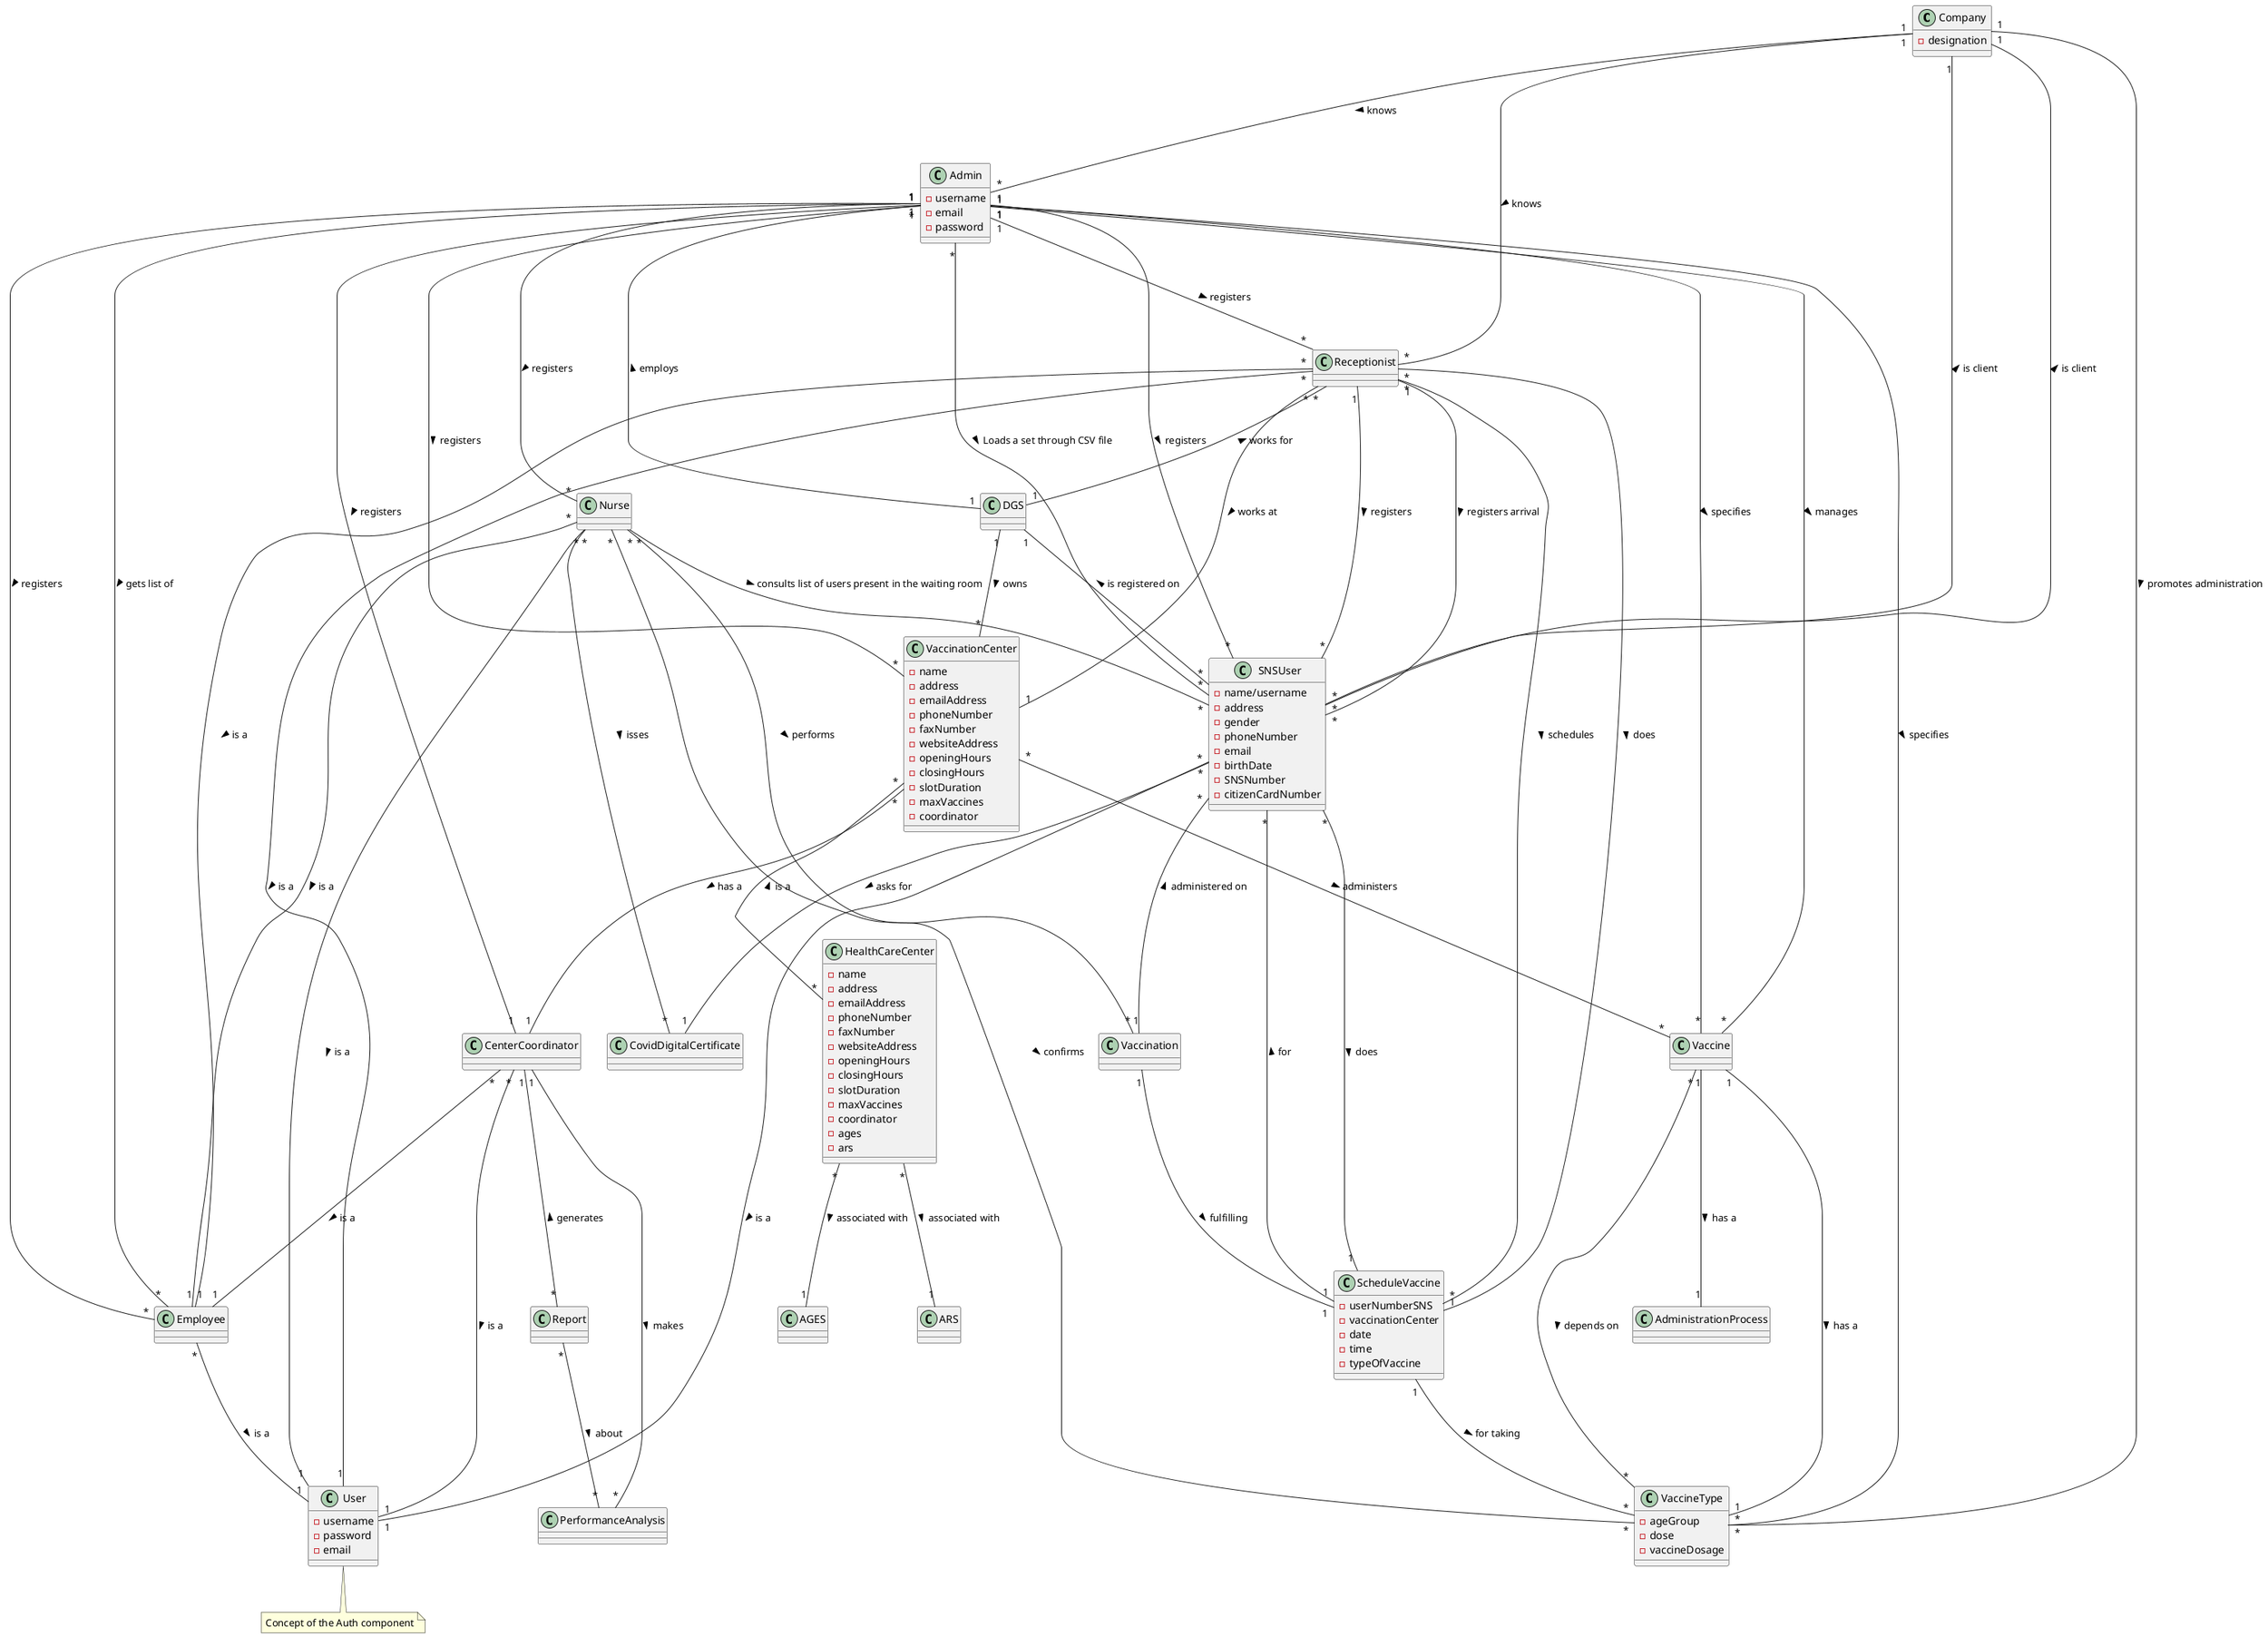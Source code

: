 @startuml

class Company{
-designation
}

class SNSUser{
-name/username
-address
-gender
-phoneNumber
-email
-birthDate
-SNSNumber
-citizenCardNumber
}

class VaccineType{
 - ageGroup
 - dose
 - vaccineDosage
}

class Vaccine{}
class Employee{}
class Admin{
-username
-email
-password
}
class HealthCareCenter{
  - name
  - address
  - emailAddress
  - phoneNumber
  - faxNumber
  - websiteAddress
  - openingHours
  - closingHours
  - slotDuration
  - maxVaccines
  - coordinator
  - ages
  - ars
  }
class VaccinationCenter{
  - name
  - address
  - emailAddress
  - phoneNumber
  - faxNumber
  - websiteAddress
  - openingHours
  - closingHours
  - slotDuration
  - maxVaccines
  - coordinator
}
class ScheduleVaccine{
- userNumberSNS
- vaccinationCenter
- date
- time
- typeOfVaccine
}
class Nurse{}
class CovidDigitalCertificate{}
class Receptionist{}
class Vaccination{}
class DGS{}
class PerformanceAnalysis{}
class Report{}
class AdministrationProcess{}
class User{
-username
-password
-email
}
class CenterCoordinator{}

note "Concept of the Auth component" as N1

Admin "1"---"1" CenterCoordinator : registers >
Admin "1"---"*" SNSUser : registers >
Admin "1"---"*" VaccineType : specifies >
Admin "1"---"*" Vaccine : specifies >
Admin "1"---"*" Receptionist : registers >
Admin "1"---"*" Nurse : registers >
Admin "1"---"*" Vaccine : manages >
Admin "1"---"*" VaccinationCenter : registers >
SNSUser "*"---"1" Vaccination : administered on <
SNSUser "*"---"1" CovidDigitalCertificate : asks for >
SNSUser "*"---"1" ScheduleVaccine : does >
Nurse "*"---"*" CovidDigitalCertificate : isses >
Nurse "*"---"*" Vaccination : performs >
Nurse "*"---"*" VaccineType : confirms >
Vaccination "1"---"1" ScheduleVaccine : fulfilling >
ScheduleVaccine "1"---"*" VaccineType : for taking >
Vaccine "*"---"*" VaccineType : depends on >
VaccinationCenter "*"---"*" Vaccine : administers >
VaccinationCenter "*"---"*" HealthCareCenter : is a <
VaccinationCenter "*"---"1" CenterCoordinator : has a >
DGS "1"---"*" Admin : employs >
DGS "1"---"*" VaccinationCenter : owns >
DGS "1"---"*" SNSUser : is registered on <
HealthCareCenter "*"---"1" ARS : associated with >
HealthCareCenter "*"---"1" AGES : associated with >
CenterCoordinator "1"---"*" PerformanceAnalysis : makes >
CenterCoordinator "1"---"*" Report : generates <
Report "*"---"*" PerformanceAnalysis : about >
Receptionist "*"---"1" DGS : works for <
Receptionist "1"---"*" SNSUser : registers >
Admin "1"---"*" Employee : registers >
Admin "1"---"*" Employee : gets list of >
Receptionist "*"---"1" Employee : is a >
Nurse "*"---"1" Employee : is a >
CenterCoordinator "*"---"1" Employee : is a >
Vaccine "1"---"1" AdministrationProcess : has a >
Receptionist "*"---"1" VaccinationCenter : works at >
Receptionist "*"---"1" ScheduleVaccine : does >
Receptionist "*"---"*" SNSUser: registers arrival >
Nurse "*"---"*" SNSUser : consults list of users present in the waiting room >
Admin "*"---"*" SNSUser : Loads a set through CSV file >
Vaccine "1"---"1" VaccineType : has a >
Company "1"---"*" Admin : knows >
SNSUser "*"---"1" Company : is client >
Company "1"---"*" VaccineType : promotes administration >
Employee "*"---"1" User : is a >
SNSUser "*"---"1" User : is a >
SNSUser "*"---"1" Company : is client >
Company "1"---"*" Receptionist : knows >
ScheduleVaccine "1"---"*" SNSUser : for >
Receptionist "1"---"*" ScheduleVaccine : schedules >
User .. N1
CenterCoordinator "*"---"1" User : is a >
Nurse "*"---"1" User : is a >
Receptionist "*"---"1" User : is a >

@enduml